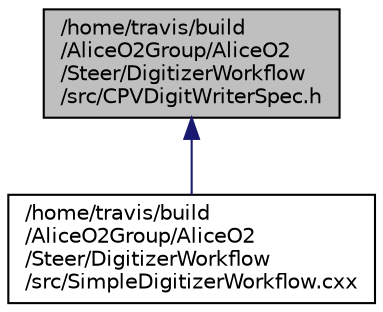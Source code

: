 digraph "/home/travis/build/AliceO2Group/AliceO2/Steer/DigitizerWorkflow/src/CPVDigitWriterSpec.h"
{
 // INTERACTIVE_SVG=YES
  bgcolor="transparent";
  edge [fontname="Helvetica",fontsize="10",labelfontname="Helvetica",labelfontsize="10"];
  node [fontname="Helvetica",fontsize="10",shape=record];
  Node145 [label="/home/travis/build\l/AliceO2Group/AliceO2\l/Steer/DigitizerWorkflow\l/src/CPVDigitWriterSpec.h",height=0.2,width=0.4,color="black", fillcolor="grey75", style="filled", fontcolor="black"];
  Node145 -> Node146 [dir="back",color="midnightblue",fontsize="10",style="solid",fontname="Helvetica"];
  Node146 [label="/home/travis/build\l/AliceO2Group/AliceO2\l/Steer/DigitizerWorkflow\l/src/SimpleDigitizerWorkflow.cxx",height=0.2,width=0.4,color="black",URL="$d2/dd7/SimpleDigitizerWorkflow_8cxx.html"];
}
